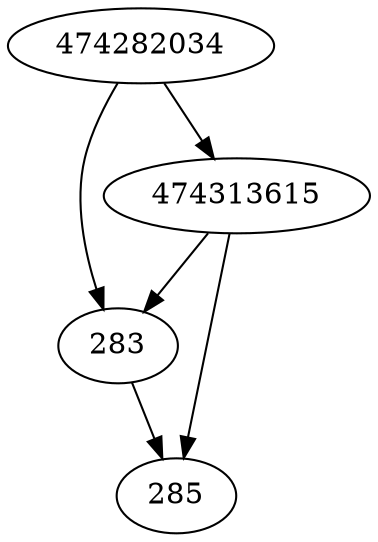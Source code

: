strict digraph  {
474282034;
283;
285;
474313615;
474282034 -> 474313615;
474282034 -> 283;
283 -> 285;
474313615 -> 285;
474313615 -> 283;
}
